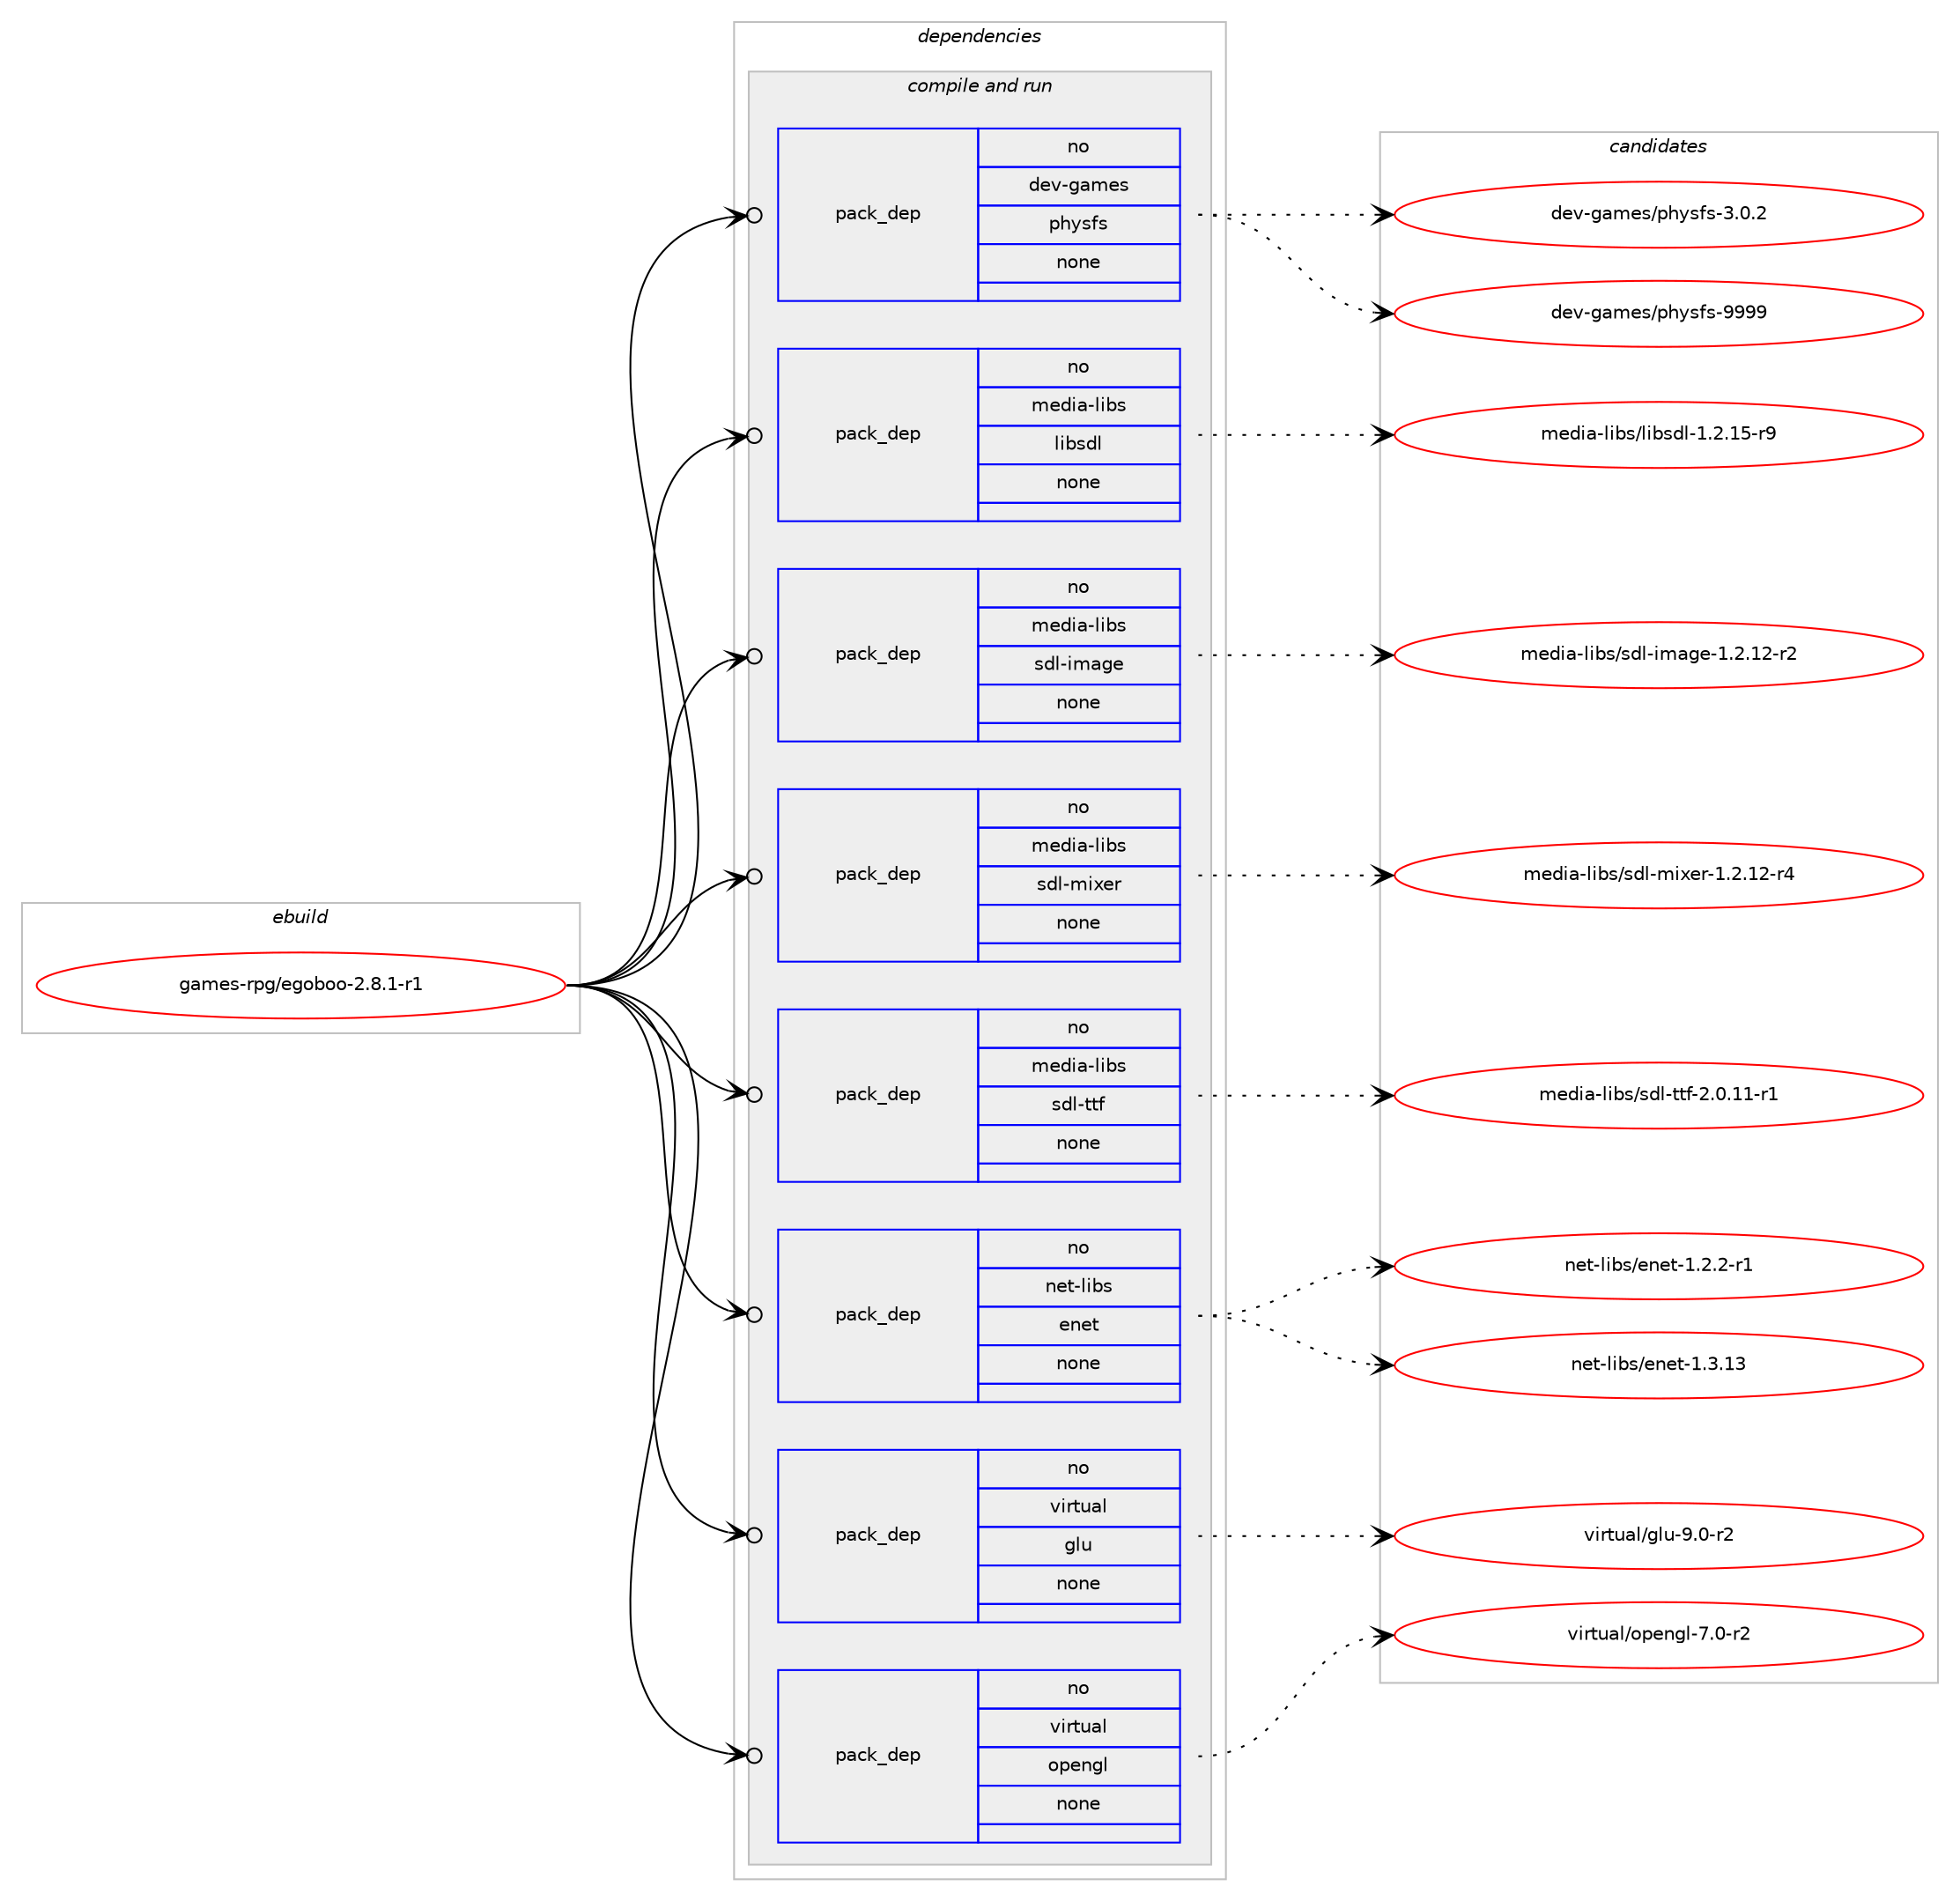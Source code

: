digraph prolog {

# *************
# Graph options
# *************

newrank=true;
concentrate=true;
compound=true;
graph [rankdir=LR,fontname=Helvetica,fontsize=10,ranksep=1.5];#, ranksep=2.5, nodesep=0.2];
edge  [arrowhead=vee];
node  [fontname=Helvetica,fontsize=10];

# **********
# The ebuild
# **********

subgraph cluster_leftcol {
color=gray;
rank=same;
label=<<i>ebuild</i>>;
id [label="games-rpg/egoboo-2.8.1-r1", color=red, width=4, href="../games-rpg/egoboo-2.8.1-r1.svg"];
}

# ****************
# The dependencies
# ****************

subgraph cluster_midcol {
color=gray;
label=<<i>dependencies</i>>;
subgraph cluster_compile {
fillcolor="#eeeeee";
style=filled;
label=<<i>compile</i>>;
}
subgraph cluster_compileandrun {
fillcolor="#eeeeee";
style=filled;
label=<<i>compile and run</i>>;
subgraph pack544853 {
dependency742457 [label=<<TABLE BORDER="0" CELLBORDER="1" CELLSPACING="0" CELLPADDING="4" WIDTH="220"><TR><TD ROWSPAN="6" CELLPADDING="30">pack_dep</TD></TR><TR><TD WIDTH="110">no</TD></TR><TR><TD>dev-games</TD></TR><TR><TD>physfs</TD></TR><TR><TD>none</TD></TR><TR><TD></TD></TR></TABLE>>, shape=none, color=blue];
}
id:e -> dependency742457:w [weight=20,style="solid",arrowhead="odotvee"];
subgraph pack544854 {
dependency742458 [label=<<TABLE BORDER="0" CELLBORDER="1" CELLSPACING="0" CELLPADDING="4" WIDTH="220"><TR><TD ROWSPAN="6" CELLPADDING="30">pack_dep</TD></TR><TR><TD WIDTH="110">no</TD></TR><TR><TD>media-libs</TD></TR><TR><TD>libsdl</TD></TR><TR><TD>none</TD></TR><TR><TD></TD></TR></TABLE>>, shape=none, color=blue];
}
id:e -> dependency742458:w [weight=20,style="solid",arrowhead="odotvee"];
subgraph pack544855 {
dependency742459 [label=<<TABLE BORDER="0" CELLBORDER="1" CELLSPACING="0" CELLPADDING="4" WIDTH="220"><TR><TD ROWSPAN="6" CELLPADDING="30">pack_dep</TD></TR><TR><TD WIDTH="110">no</TD></TR><TR><TD>media-libs</TD></TR><TR><TD>sdl-image</TD></TR><TR><TD>none</TD></TR><TR><TD></TD></TR></TABLE>>, shape=none, color=blue];
}
id:e -> dependency742459:w [weight=20,style="solid",arrowhead="odotvee"];
subgraph pack544856 {
dependency742460 [label=<<TABLE BORDER="0" CELLBORDER="1" CELLSPACING="0" CELLPADDING="4" WIDTH="220"><TR><TD ROWSPAN="6" CELLPADDING="30">pack_dep</TD></TR><TR><TD WIDTH="110">no</TD></TR><TR><TD>media-libs</TD></TR><TR><TD>sdl-mixer</TD></TR><TR><TD>none</TD></TR><TR><TD></TD></TR></TABLE>>, shape=none, color=blue];
}
id:e -> dependency742460:w [weight=20,style="solid",arrowhead="odotvee"];
subgraph pack544857 {
dependency742461 [label=<<TABLE BORDER="0" CELLBORDER="1" CELLSPACING="0" CELLPADDING="4" WIDTH="220"><TR><TD ROWSPAN="6" CELLPADDING="30">pack_dep</TD></TR><TR><TD WIDTH="110">no</TD></TR><TR><TD>media-libs</TD></TR><TR><TD>sdl-ttf</TD></TR><TR><TD>none</TD></TR><TR><TD></TD></TR></TABLE>>, shape=none, color=blue];
}
id:e -> dependency742461:w [weight=20,style="solid",arrowhead="odotvee"];
subgraph pack544858 {
dependency742462 [label=<<TABLE BORDER="0" CELLBORDER="1" CELLSPACING="0" CELLPADDING="4" WIDTH="220"><TR><TD ROWSPAN="6" CELLPADDING="30">pack_dep</TD></TR><TR><TD WIDTH="110">no</TD></TR><TR><TD>net-libs</TD></TR><TR><TD>enet</TD></TR><TR><TD>none</TD></TR><TR><TD></TD></TR></TABLE>>, shape=none, color=blue];
}
id:e -> dependency742462:w [weight=20,style="solid",arrowhead="odotvee"];
subgraph pack544859 {
dependency742463 [label=<<TABLE BORDER="0" CELLBORDER="1" CELLSPACING="0" CELLPADDING="4" WIDTH="220"><TR><TD ROWSPAN="6" CELLPADDING="30">pack_dep</TD></TR><TR><TD WIDTH="110">no</TD></TR><TR><TD>virtual</TD></TR><TR><TD>glu</TD></TR><TR><TD>none</TD></TR><TR><TD></TD></TR></TABLE>>, shape=none, color=blue];
}
id:e -> dependency742463:w [weight=20,style="solid",arrowhead="odotvee"];
subgraph pack544860 {
dependency742464 [label=<<TABLE BORDER="0" CELLBORDER="1" CELLSPACING="0" CELLPADDING="4" WIDTH="220"><TR><TD ROWSPAN="6" CELLPADDING="30">pack_dep</TD></TR><TR><TD WIDTH="110">no</TD></TR><TR><TD>virtual</TD></TR><TR><TD>opengl</TD></TR><TR><TD>none</TD></TR><TR><TD></TD></TR></TABLE>>, shape=none, color=blue];
}
id:e -> dependency742464:w [weight=20,style="solid",arrowhead="odotvee"];
}
subgraph cluster_run {
fillcolor="#eeeeee";
style=filled;
label=<<i>run</i>>;
}
}

# **************
# The candidates
# **************

subgraph cluster_choices {
rank=same;
color=gray;
label=<<i>candidates</i>>;

subgraph choice544853 {
color=black;
nodesep=1;
choice100101118451039710910111547112104121115102115455146484650 [label="dev-games/physfs-3.0.2", color=red, width=4,href="../dev-games/physfs-3.0.2.svg"];
choice1001011184510397109101115471121041211151021154557575757 [label="dev-games/physfs-9999", color=red, width=4,href="../dev-games/physfs-9999.svg"];
dependency742457:e -> choice100101118451039710910111547112104121115102115455146484650:w [style=dotted,weight="100"];
dependency742457:e -> choice1001011184510397109101115471121041211151021154557575757:w [style=dotted,weight="100"];
}
subgraph choice544854 {
color=black;
nodesep=1;
choice1091011001059745108105981154710810598115100108454946504649534511457 [label="media-libs/libsdl-1.2.15-r9", color=red, width=4,href="../media-libs/libsdl-1.2.15-r9.svg"];
dependency742458:e -> choice1091011001059745108105981154710810598115100108454946504649534511457:w [style=dotted,weight="100"];
}
subgraph choice544855 {
color=black;
nodesep=1;
choice109101100105974510810598115471151001084510510997103101454946504649504511450 [label="media-libs/sdl-image-1.2.12-r2", color=red, width=4,href="../media-libs/sdl-image-1.2.12-r2.svg"];
dependency742459:e -> choice109101100105974510810598115471151001084510510997103101454946504649504511450:w [style=dotted,weight="100"];
}
subgraph choice544856 {
color=black;
nodesep=1;
choice1091011001059745108105981154711510010845109105120101114454946504649504511452 [label="media-libs/sdl-mixer-1.2.12-r4", color=red, width=4,href="../media-libs/sdl-mixer-1.2.12-r4.svg"];
dependency742460:e -> choice1091011001059745108105981154711510010845109105120101114454946504649504511452:w [style=dotted,weight="100"];
}
subgraph choice544857 {
color=black;
nodesep=1;
choice1091011001059745108105981154711510010845116116102455046484649494511449 [label="media-libs/sdl-ttf-2.0.11-r1", color=red, width=4,href="../media-libs/sdl-ttf-2.0.11-r1.svg"];
dependency742461:e -> choice1091011001059745108105981154711510010845116116102455046484649494511449:w [style=dotted,weight="100"];
}
subgraph choice544858 {
color=black;
nodesep=1;
choice1101011164510810598115471011101011164549465046504511449 [label="net-libs/enet-1.2.2-r1", color=red, width=4,href="../net-libs/enet-1.2.2-r1.svg"];
choice11010111645108105981154710111010111645494651464951 [label="net-libs/enet-1.3.13", color=red, width=4,href="../net-libs/enet-1.3.13.svg"];
dependency742462:e -> choice1101011164510810598115471011101011164549465046504511449:w [style=dotted,weight="100"];
dependency742462:e -> choice11010111645108105981154710111010111645494651464951:w [style=dotted,weight="100"];
}
subgraph choice544859 {
color=black;
nodesep=1;
choice1181051141161179710847103108117455746484511450 [label="virtual/glu-9.0-r2", color=red, width=4,href="../virtual/glu-9.0-r2.svg"];
dependency742463:e -> choice1181051141161179710847103108117455746484511450:w [style=dotted,weight="100"];
}
subgraph choice544860 {
color=black;
nodesep=1;
choice1181051141161179710847111112101110103108455546484511450 [label="virtual/opengl-7.0-r2", color=red, width=4,href="../virtual/opengl-7.0-r2.svg"];
dependency742464:e -> choice1181051141161179710847111112101110103108455546484511450:w [style=dotted,weight="100"];
}
}

}
